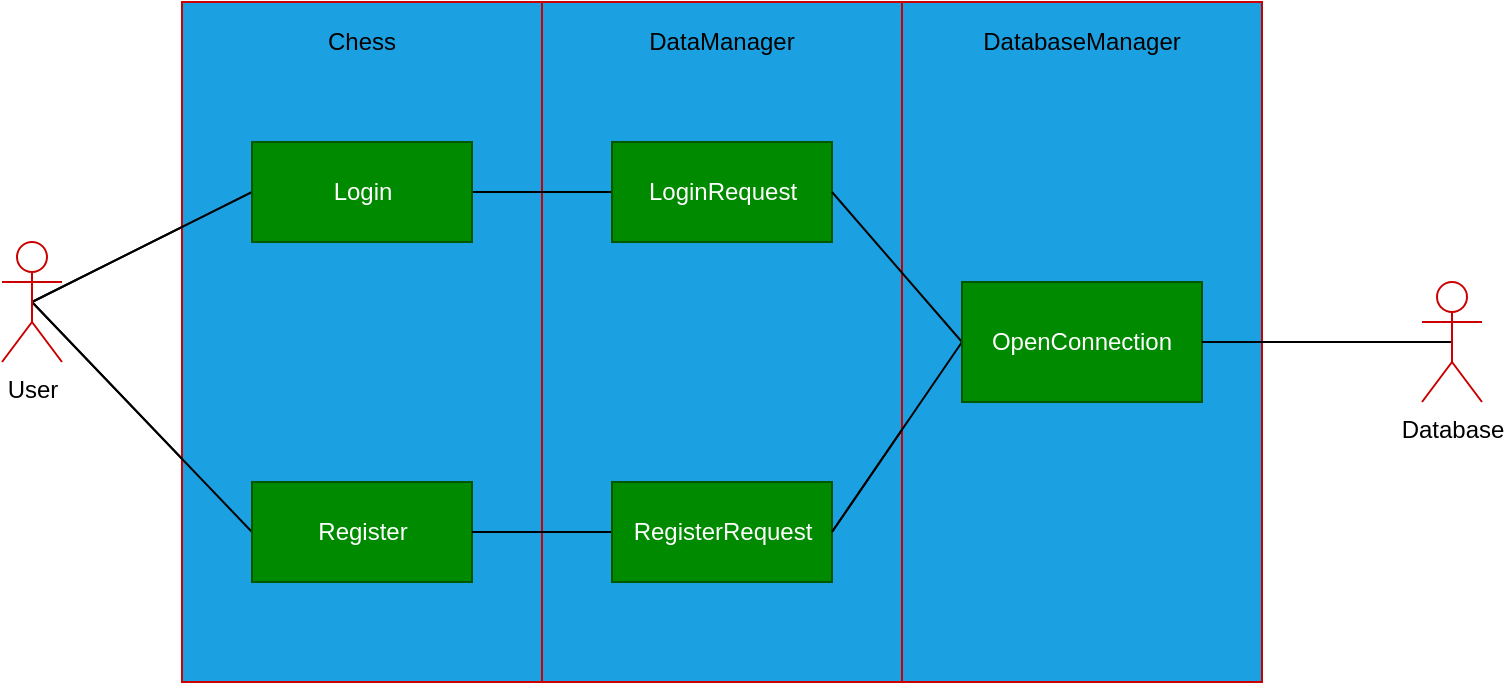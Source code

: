 <mxfile version="12.5.1" type="device"><diagram id="5hfU9_fi1LCo8dZ7WMrm" name="Page-1"><mxGraphModel dx="813" dy="483" grid="1" gridSize="10" guides="1" tooltips="1" connect="1" arrows="1" fold="1" page="1" pageScale="1" pageWidth="827" pageHeight="1169" math="0" shadow="0"><root><mxCell id="0"/><mxCell id="1" parent="0"/><mxCell id="-2eot5d7iSLoQ2DRJDLm-16" style="rounded=0;orthogonalLoop=1;jettySize=auto;html=1;entryX=0;entryY=0.5;entryDx=0;entryDy=0;exitX=0.5;exitY=0.5;exitDx=0;exitDy=0;exitPerimeter=0;" edge="1" parent="1" source="-2eot5d7iSLoQ2DRJDLm-33" target="-2eot5d7iSLoQ2DRJDLm-7"><mxGeometry relative="1" as="geometry"><mxPoint x="70" y="180" as="sourcePoint"/></mxGeometry></mxCell><mxCell id="-2eot5d7iSLoQ2DRJDLm-17" style="edgeStyle=none;rounded=0;orthogonalLoop=1;jettySize=auto;html=1;entryX=0;entryY=0.5;entryDx=0;entryDy=0;endArrow=none;endFill=0;exitX=0.5;exitY=0.5;exitDx=0;exitDy=0;exitPerimeter=0;" edge="1" parent="1" source="-2eot5d7iSLoQ2DRJDLm-33" target="-2eot5d7iSLoQ2DRJDLm-8"><mxGeometry relative="1" as="geometry"><mxPoint x="70" y="170" as="sourcePoint"/></mxGeometry></mxCell><mxCell id="-2eot5d7iSLoQ2DRJDLm-6" value="" style="rounded=0;whiteSpace=wrap;html=1;fillColor=#1ba1e2;strokeColor=#CC0000;fontColor=#ffffff;" vertex="1" parent="1"><mxGeometry x="120" y="30" width="180" height="340" as="geometry"/></mxCell><mxCell id="-2eot5d7iSLoQ2DRJDLm-19" style="edgeStyle=none;rounded=0;orthogonalLoop=1;jettySize=auto;html=1;exitX=0;exitY=0.5;exitDx=0;exitDy=0;endArrow=none;endFill=0;entryX=0.5;entryY=0.5;entryDx=0;entryDy=0;entryPerimeter=0;" edge="1" parent="1" source="-2eot5d7iSLoQ2DRJDLm-7" target="-2eot5d7iSLoQ2DRJDLm-33"><mxGeometry relative="1" as="geometry"><mxPoint x="70" y="188.75" as="targetPoint"/></mxGeometry></mxCell><mxCell id="-2eot5d7iSLoQ2DRJDLm-22" style="edgeStyle=none;rounded=0;orthogonalLoop=1;jettySize=auto;html=1;exitX=1;exitY=0.5;exitDx=0;exitDy=0;entryX=0;entryY=0.5;entryDx=0;entryDy=0;endArrow=none;endFill=0;" edge="1" parent="1" source="-2eot5d7iSLoQ2DRJDLm-7" target="-2eot5d7iSLoQ2DRJDLm-10"><mxGeometry relative="1" as="geometry"/></mxCell><mxCell id="-2eot5d7iSLoQ2DRJDLm-7" value="Register" style="html=1;fillColor=#008a00;strokeColor=#005700;fontColor=#ffffff;" vertex="1" parent="1"><mxGeometry x="155" y="270" width="110" height="50" as="geometry"/></mxCell><mxCell id="-2eot5d7iSLoQ2DRJDLm-18" style="edgeStyle=none;rounded=0;orthogonalLoop=1;jettySize=auto;html=1;exitX=0;exitY=0.5;exitDx=0;exitDy=0;endArrow=none;endFill=0;entryX=0.5;entryY=0.5;entryDx=0;entryDy=0;entryPerimeter=0;" edge="1" parent="1" source="-2eot5d7iSLoQ2DRJDLm-8" target="-2eot5d7iSLoQ2DRJDLm-33"><mxGeometry relative="1" as="geometry"><mxPoint x="100" y="150" as="targetPoint"/></mxGeometry></mxCell><mxCell id="-2eot5d7iSLoQ2DRJDLm-20" style="edgeStyle=none;rounded=0;orthogonalLoop=1;jettySize=auto;html=1;exitX=1;exitY=0.5;exitDx=0;exitDy=0;entryX=0;entryY=0.5;entryDx=0;entryDy=0;endArrow=none;endFill=0;" edge="1" parent="1" source="-2eot5d7iSLoQ2DRJDLm-8" target="-2eot5d7iSLoQ2DRJDLm-11"><mxGeometry relative="1" as="geometry"/></mxCell><mxCell id="-2eot5d7iSLoQ2DRJDLm-8" value="Login" style="html=1;fillColor=#008a00;strokeColor=#005700;fontColor=#ffffff;" vertex="1" parent="1"><mxGeometry x="155" y="100" width="110" height="50" as="geometry"/></mxCell><mxCell id="-2eot5d7iSLoQ2DRJDLm-9" value="" style="rounded=0;whiteSpace=wrap;html=1;fillColor=#1ba1e2;strokeColor=#CC0000;fontColor=#ffffff;" vertex="1" parent="1"><mxGeometry x="300" y="30" width="180" height="340" as="geometry"/></mxCell><mxCell id="-2eot5d7iSLoQ2DRJDLm-23" style="edgeStyle=none;rounded=0;orthogonalLoop=1;jettySize=auto;html=1;exitX=0;exitY=0.5;exitDx=0;exitDy=0;endArrow=none;endFill=0;" edge="1" parent="1" source="-2eot5d7iSLoQ2DRJDLm-10" target="-2eot5d7iSLoQ2DRJDLm-7"><mxGeometry relative="1" as="geometry"/></mxCell><mxCell id="-2eot5d7iSLoQ2DRJDLm-28" style="edgeStyle=none;rounded=0;orthogonalLoop=1;jettySize=auto;html=1;exitX=1;exitY=0.5;exitDx=0;exitDy=0;entryX=0;entryY=0.5;entryDx=0;entryDy=0;endArrow=none;endFill=0;" edge="1" parent="1" source="-2eot5d7iSLoQ2DRJDLm-10" target="-2eot5d7iSLoQ2DRJDLm-27"><mxGeometry relative="1" as="geometry"><Array as="points"/></mxGeometry></mxCell><mxCell id="-2eot5d7iSLoQ2DRJDLm-10" value="RegisterRequest" style="html=1;fillColor=#008a00;strokeColor=#005700;fontColor=#ffffff;" vertex="1" parent="1"><mxGeometry x="335" y="270" width="110" height="50" as="geometry"/></mxCell><mxCell id="-2eot5d7iSLoQ2DRJDLm-21" style="edgeStyle=none;rounded=0;orthogonalLoop=1;jettySize=auto;html=1;exitX=0;exitY=0.5;exitDx=0;exitDy=0;endArrow=none;endFill=0;" edge="1" parent="1" source="-2eot5d7iSLoQ2DRJDLm-11"><mxGeometry relative="1" as="geometry"><mxPoint x="290" y="125" as="targetPoint"/></mxGeometry></mxCell><mxCell id="-2eot5d7iSLoQ2DRJDLm-11" value="LoginRequest" style="html=1;fillColor=#008a00;strokeColor=#005700;fontColor=#ffffff;" vertex="1" parent="1"><mxGeometry x="335" y="100" width="110" height="50" as="geometry"/></mxCell><mxCell id="-2eot5d7iSLoQ2DRJDLm-12" value="" style="rounded=0;whiteSpace=wrap;html=1;fillColor=#1ba1e2;strokeColor=#CC0000;fontColor=#ffffff;" vertex="1" parent="1"><mxGeometry x="480" y="30" width="180" height="340" as="geometry"/></mxCell><mxCell id="-2eot5d7iSLoQ2DRJDLm-13" value="Chess" style="text;html=1;strokeColor=none;fillColor=none;align=center;verticalAlign=middle;whiteSpace=wrap;rounded=0;" vertex="1" parent="1"><mxGeometry x="190" y="40" width="40" height="20" as="geometry"/></mxCell><mxCell id="-2eot5d7iSLoQ2DRJDLm-14" value="DataManager" style="text;html=1;strokeColor=none;fillColor=none;align=center;verticalAlign=middle;whiteSpace=wrap;rounded=0;" vertex="1" parent="1"><mxGeometry x="370" y="40" width="40" height="20" as="geometry"/></mxCell><mxCell id="-2eot5d7iSLoQ2DRJDLm-15" value="DatabaseManager" style="text;html=1;strokeColor=none;fillColor=none;align=center;verticalAlign=middle;whiteSpace=wrap;rounded=0;" vertex="1" parent="1"><mxGeometry x="550" y="40" width="40" height="20" as="geometry"/></mxCell><mxCell id="-2eot5d7iSLoQ2DRJDLm-29" style="edgeStyle=none;rounded=0;orthogonalLoop=1;jettySize=auto;html=1;exitX=0;exitY=0.5;exitDx=0;exitDy=0;endArrow=none;endFill=0;entryX=1;entryY=0.5;entryDx=0;entryDy=0;" edge="1" parent="1" source="-2eot5d7iSLoQ2DRJDLm-27" target="-2eot5d7iSLoQ2DRJDLm-10"><mxGeometry relative="1" as="geometry"><mxPoint x="490" y="240" as="targetPoint"/></mxGeometry></mxCell><mxCell id="-2eot5d7iSLoQ2DRJDLm-30" style="edgeStyle=none;rounded=0;orthogonalLoop=1;jettySize=auto;html=1;exitX=0;exitY=0.5;exitDx=0;exitDy=0;entryX=1;entryY=0.5;entryDx=0;entryDy=0;endArrow=none;endFill=0;" edge="1" parent="1" source="-2eot5d7iSLoQ2DRJDLm-27" target="-2eot5d7iSLoQ2DRJDLm-11"><mxGeometry relative="1" as="geometry"/></mxCell><mxCell id="-2eot5d7iSLoQ2DRJDLm-27" value="OpenConnection" style="rounded=0;whiteSpace=wrap;html=1;strokeColor=#005700;fillColor=#008a00;fontColor=#ffffff;" vertex="1" parent="1"><mxGeometry x="510" y="170" width="120" height="60" as="geometry"/></mxCell><mxCell id="-2eot5d7iSLoQ2DRJDLm-32" style="edgeStyle=none;rounded=0;orthogonalLoop=1;jettySize=auto;html=1;exitX=0.5;exitY=0.5;exitDx=0;exitDy=0;exitPerimeter=0;entryX=0.833;entryY=0.5;entryDx=0;entryDy=0;entryPerimeter=0;endArrow=none;endFill=0;" edge="1" parent="1" source="-2eot5d7iSLoQ2DRJDLm-31" target="-2eot5d7iSLoQ2DRJDLm-12"><mxGeometry relative="1" as="geometry"/></mxCell><mxCell id="-2eot5d7iSLoQ2DRJDLm-31" value="Database" style="shape=umlActor;verticalLabelPosition=bottom;labelBackgroundColor=#ffffff;verticalAlign=top;html=1;strokeColor=#CC0000;" vertex="1" parent="1"><mxGeometry x="740" y="170" width="30" height="60" as="geometry"/></mxCell><mxCell id="-2eot5d7iSLoQ2DRJDLm-33" value="User" style="shape=umlActor;verticalLabelPosition=bottom;labelBackgroundColor=#ffffff;verticalAlign=top;html=1;strokeColor=#CC0000;" vertex="1" parent="1"><mxGeometry x="30" y="150" width="30" height="60" as="geometry"/></mxCell></root></mxGraphModel></diagram></mxfile>